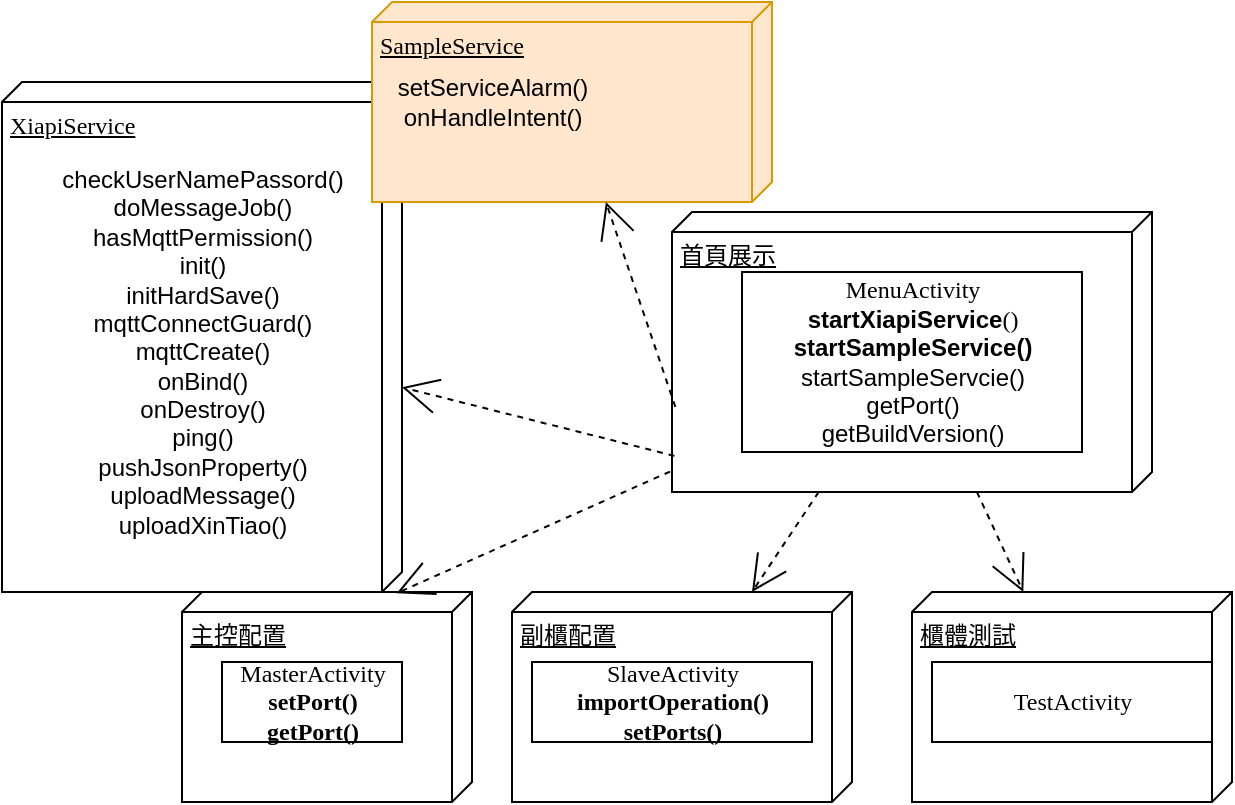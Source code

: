 <mxfile version="21.3.0" type="onedrive">
  <diagram name="Page-1" id="5f0bae14-7c28-e335-631c-24af17079c00">
    <mxGraphModel grid="1" page="1" gridSize="10" guides="1" tooltips="1" connect="1" arrows="1" fold="1" pageScale="1" pageWidth="1100" pageHeight="850" background="none" math="0" shadow="0">
      <root>
        <mxCell id="0" />
        <mxCell id="1" parent="0" />
        <mxCell id="39150e848f15840c-1" value="主控配置" style="verticalAlign=top;align=left;spacingTop=8;spacingLeft=2;spacingRight=12;shape=cube;size=10;direction=south;fontStyle=4;html=1;rounded=0;shadow=0;comic=0;labelBackgroundColor=none;strokeWidth=1;fontFamily=Verdana;fontSize=12" vertex="1" parent="1">
          <mxGeometry x="-715" y="-535" width="145" height="105" as="geometry" />
        </mxCell>
        <mxCell id="39150e848f15840c-2" value="副櫃配置" style="verticalAlign=top;align=left;spacingTop=8;spacingLeft=2;spacingRight=12;shape=cube;size=10;direction=south;fontStyle=4;html=1;rounded=0;shadow=0;comic=0;labelBackgroundColor=none;strokeWidth=1;fontFamily=Verdana;fontSize=12" vertex="1" parent="1">
          <mxGeometry x="-550" y="-535" width="170" height="105" as="geometry" />
        </mxCell>
        <mxCell id="39150e848f15840c-3" value="首頁展示" style="verticalAlign=top;align=left;spacingTop=8;spacingLeft=2;spacingRight=12;shape=cube;size=10;direction=south;fontStyle=4;html=1;rounded=0;shadow=0;comic=0;labelBackgroundColor=none;strokeWidth=1;fontFamily=Verdana;fontSize=12" vertex="1" parent="1">
          <mxGeometry x="-470" y="-725" width="240" height="140" as="geometry" />
        </mxCell>
        <mxCell id="39150e848f15840c-4" value="MasterActivity&lt;br&gt;&lt;b&gt;setPort()&lt;br&gt;getPort()&lt;br&gt;&lt;/b&gt;" style="html=1;rounded=0;shadow=0;comic=0;labelBackgroundColor=none;strokeWidth=1;fontFamily=Verdana;fontSize=12;align=center;" vertex="1" parent="1">
          <mxGeometry x="-695" y="-500" width="90" height="40" as="geometry" />
        </mxCell>
        <mxCell id="39150e848f15840c-11" style="edgeStyle=none;rounded=0;html=1;dashed=1;labelBackgroundColor=none;startArrow=none;startFill=0;startSize=8;endArrow=open;endFill=0;endSize=16;fontFamily=Verdana;fontSize=12;exitX=0.927;exitY=1.004;exitDx=0;exitDy=0;exitPerimeter=0;entryX=0.006;entryY=0.26;entryDx=0;entryDy=0;entryPerimeter=0;" edge="1" parent="1" source="39150e848f15840c-3" target="39150e848f15840c-1">
          <mxGeometry relative="1" as="geometry">
            <mxPoint x="-311.442" y="-600.172" as="targetPoint" />
          </mxGeometry>
        </mxCell>
        <mxCell id="39150e848f15840c-12" style="edgeStyle=none;rounded=0;html=1;dashed=1;labelBackgroundColor=none;startArrow=none;startFill=0;startSize=8;endArrow=open;endFill=0;endSize=16;fontFamily=Verdana;fontSize=12;" edge="1" parent="1" source="39150e848f15840c-3" target="39150e848f15840c-2">
          <mxGeometry relative="1" as="geometry">
            <mxPoint x="-58.324" y="-589.859" as="targetPoint" />
          </mxGeometry>
        </mxCell>
        <mxCell id="moJvbJEHIbdc5MbeI8aT-3" value="櫃體測試&lt;br&gt;" style="verticalAlign=top;align=left;spacingTop=8;spacingLeft=2;spacingRight=12;shape=cube;size=10;direction=south;fontStyle=4;html=1;rounded=0;shadow=0;comic=0;labelBackgroundColor=none;strokeWidth=1;fontFamily=Verdana;fontSize=12" vertex="1" parent="1">
          <mxGeometry x="-350" y="-535" width="160" height="105" as="geometry" />
        </mxCell>
        <mxCell id="moJvbJEHIbdc5MbeI8aT-7" style="edgeStyle=none;rounded=0;html=1;dashed=1;labelBackgroundColor=none;startArrow=none;startFill=0;startSize=8;endArrow=open;endFill=0;endSize=16;fontFamily=Verdana;fontSize=12;" edge="1" parent="1" source="39150e848f15840c-3" target="moJvbJEHIbdc5MbeI8aT-3">
          <mxGeometry relative="1" as="geometry">
            <mxPoint x="377" y="-680" as="sourcePoint" />
          </mxGeometry>
        </mxCell>
        <mxCell id="moJvbJEHIbdc5MbeI8aT-11" value="SlaveActivity&lt;br&gt;&lt;b&gt;importOperation()&lt;br&gt;setPorts()&lt;br&gt;&lt;/b&gt;" style="html=1;rounded=0;shadow=0;comic=0;labelBackgroundColor=none;strokeWidth=1;fontFamily=Verdana;fontSize=12;align=center;" vertex="1" parent="1">
          <mxGeometry x="-540" y="-500" width="140" height="40" as="geometry" />
        </mxCell>
        <mxCell id="moJvbJEHIbdc5MbeI8aT-12" value="XiapiService&lt;br&gt;" style="verticalAlign=top;align=left;spacingTop=8;spacingLeft=2;spacingRight=12;shape=cube;size=10;direction=south;fontStyle=4;html=1;rounded=0;shadow=0;comic=0;labelBackgroundColor=none;strokeWidth=1;fontFamily=Verdana;fontSize=12" vertex="1" parent="1">
          <mxGeometry x="-805" y="-790" width="200" height="255" as="geometry" />
        </mxCell>
        <mxCell id="moJvbJEHIbdc5MbeI8aT-13" style="edgeStyle=none;rounded=0;html=1;dashed=1;labelBackgroundColor=none;startArrow=none;startFill=0;startSize=8;endArrow=open;endFill=0;endSize=16;fontFamily=Verdana;fontSize=12;exitX=0.871;exitY=0.995;exitDx=0;exitDy=0;exitPerimeter=0;" edge="1" parent="1" source="39150e848f15840c-3" target="moJvbJEHIbdc5MbeI8aT-12">
          <mxGeometry relative="1" as="geometry">
            <mxPoint x="-160" y="-770" as="sourcePoint" />
            <mxPoint x="-325" y="-568" as="targetPoint" />
          </mxGeometry>
        </mxCell>
        <mxCell id="moJvbJEHIbdc5MbeI8aT-14" value="SampleService&lt;br&gt;" style="verticalAlign=top;align=left;spacingTop=8;spacingLeft=2;spacingRight=12;shape=cube;size=10;direction=south;fontStyle=4;html=1;rounded=0;shadow=0;comic=0;labelBackgroundColor=none;strokeWidth=1;fontFamily=Verdana;fontSize=12;fillColor=#ffe6cc;strokeColor=#d79b00;" vertex="1" parent="1">
          <mxGeometry x="-620" y="-830" width="200" height="100" as="geometry" />
        </mxCell>
        <mxCell id="moJvbJEHIbdc5MbeI8aT-15" style="edgeStyle=none;rounded=0;html=1;dashed=1;labelBackgroundColor=none;startArrow=none;startFill=0;startSize=8;endArrow=open;endFill=0;endSize=16;fontFamily=Verdana;fontSize=12;exitX=0.696;exitY=0.993;exitDx=0;exitDy=0;exitPerimeter=0;" edge="1" parent="1" source="39150e848f15840c-3" target="moJvbJEHIbdc5MbeI8aT-14">
          <mxGeometry relative="1" as="geometry">
            <mxPoint x="-170" y="-640" as="sourcePoint" />
            <mxPoint x="-335" y="-438" as="targetPoint" />
          </mxGeometry>
        </mxCell>
        <mxCell id="moJvbJEHIbdc5MbeI8aT-19" value="&lt;div&gt;&lt;span style=&quot;background-color: initial;&quot;&gt;checkUserNamePassord()&lt;/span&gt;&lt;/div&gt;&lt;div&gt;&lt;span style=&quot;background-color: initial;&quot;&gt;doMessageJob()&lt;/span&gt;&lt;br&gt;&lt;/div&gt;&lt;div&gt;hasMqttPermission()&lt;/div&gt;&lt;div&gt;init()&lt;/div&gt;&lt;div&gt;initHardSave()&lt;/div&gt;&lt;div&gt;mqttConnectGuard()&lt;/div&gt;&lt;div&gt;mqttCreate()&lt;/div&gt;&lt;div&gt;onBind()&lt;/div&gt;&lt;div&gt;onDestroy()&lt;/div&gt;&lt;div&gt;ping()&lt;/div&gt;&lt;div&gt;pushJsonProperty()&lt;/div&gt;&lt;div&gt;uploadMessage()&lt;/div&gt;&lt;div&gt;uploadXinTiao()&lt;/div&gt;" style="text;html=1;align=center;verticalAlign=middle;resizable=0;points=[];autosize=1;strokeColor=none;fillColor=none;" vertex="1" parent="1">
          <mxGeometry x="-785" y="-755" width="160" height="200" as="geometry" />
        </mxCell>
        <mxCell id="moJvbJEHIbdc5MbeI8aT-21" value="setServiceAlarm()&lt;br&gt;onHandleIntent()" style="text;html=1;align=center;verticalAlign=middle;resizable=0;points=[];autosize=1;strokeColor=none;fillColor=none;" vertex="1" parent="1">
          <mxGeometry x="-620" y="-800" width="120" height="40" as="geometry" />
        </mxCell>
        <mxCell id="moJvbJEHIbdc5MbeI8aT-22" value="MenuActivity&lt;br&gt;&lt;b style=&quot;border-color: var(--border-color); font-family: Helvetica;&quot;&gt;startXiapiService&lt;/b&gt;()&lt;br style=&quot;border-color: var(--border-color); font-family: Helvetica;&quot;&gt;&lt;b style=&quot;border-color: var(--border-color); font-family: Helvetica;&quot;&gt;startSampleService()&lt;br style=&quot;border-color: var(--border-color);&quot;&gt;&lt;/b&gt;&lt;span style=&quot;font-family: Helvetica;&quot;&gt;startSampleServcie()&lt;/span&gt;&lt;br style=&quot;border-color: var(--border-color); font-family: Helvetica;&quot;&gt;&lt;span style=&quot;font-family: Helvetica;&quot;&gt;getPort()&lt;/span&gt;&lt;br style=&quot;border-color: var(--border-color); font-family: Helvetica;&quot;&gt;&lt;span style=&quot;font-family: Helvetica;&quot;&gt;getBuildVersion()&lt;/span&gt;&lt;b&gt;&lt;br&gt;&lt;/b&gt;" style="html=1;rounded=0;shadow=0;comic=0;labelBackgroundColor=none;strokeWidth=1;fontFamily=Verdana;fontSize=12;align=center;" vertex="1" parent="1">
          <mxGeometry x="-435" y="-695" width="170" height="90" as="geometry" />
        </mxCell>
        <mxCell id="moJvbJEHIbdc5MbeI8aT-23" value="TestActivity&lt;b&gt;&lt;br&gt;&lt;/b&gt;" style="html=1;rounded=0;shadow=0;comic=0;labelBackgroundColor=none;strokeWidth=1;fontFamily=Verdana;fontSize=12;align=center;" vertex="1" parent="1">
          <mxGeometry x="-340" y="-500" width="140" height="40" as="geometry" />
        </mxCell>
      </root>
    </mxGraphModel>
  </diagram>
</mxfile>
